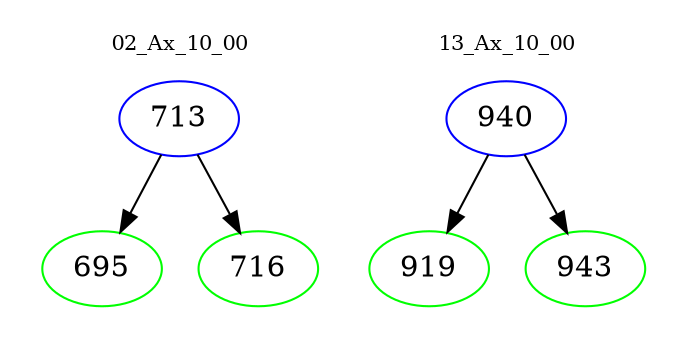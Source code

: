 digraph{
subgraph cluster_0 {
color = white
label = "02_Ax_10_00";
fontsize=10;
T0_713 [label="713", color="blue"]
T0_713 -> T0_695 [color="black"]
T0_695 [label="695", color="green"]
T0_713 -> T0_716 [color="black"]
T0_716 [label="716", color="green"]
}
subgraph cluster_1 {
color = white
label = "13_Ax_10_00";
fontsize=10;
T1_940 [label="940", color="blue"]
T1_940 -> T1_919 [color="black"]
T1_919 [label="919", color="green"]
T1_940 -> T1_943 [color="black"]
T1_943 [label="943", color="green"]
}
}
